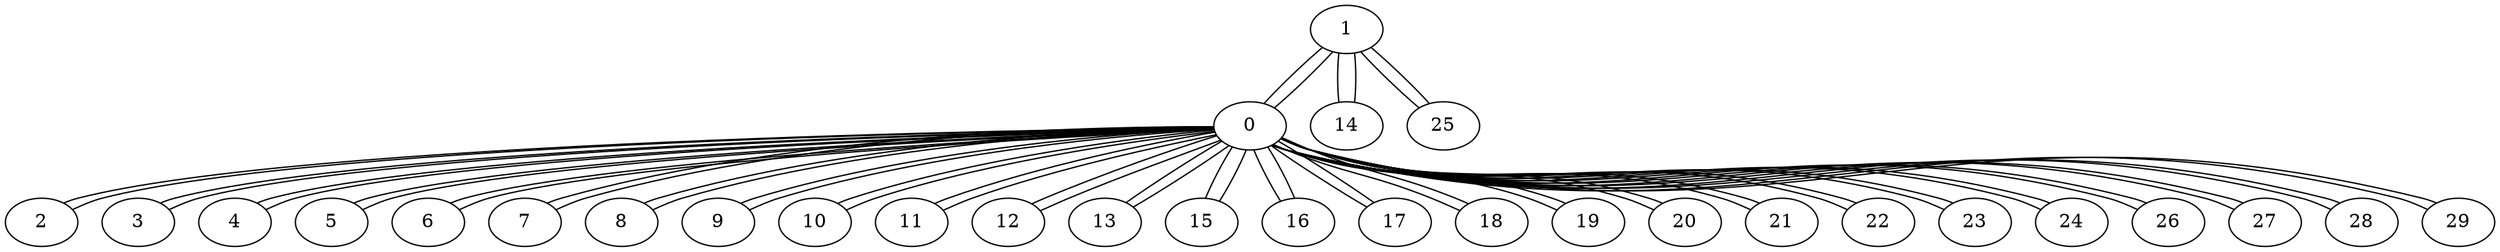 // Gilbert
graph {
	1 [label=1]
	1 -- 0
	1 -- 14
	1 -- 25
	0 [label=0]
	0 -- 1
	0 -- 2
	0 -- 3
	0 -- 4
	0 -- 5
	0 -- 6
	0 -- 7
	0 -- 8
	0 -- 9
	0 -- 10
	0 -- 11
	0 -- 12
	0 -- 13
	0 -- 15
	0 -- 16
	0 -- 17
	0 -- 18
	0 -- 19
	0 -- 20
	0 -- 21
	0 -- 22
	0 -- 23
	0 -- 24
	0 -- 26
	0 -- 27
	0 -- 28
	0 -- 29
	14 [label=14]
	14 -- 1
	25 [label=25]
	25 -- 1
	2 [label=2]
	2 -- 0
	3 [label=3]
	3 -- 0
	4 [label=4]
	4 -- 0
	5 [label=5]
	5 -- 0
	6 [label=6]
	6 -- 0
	7 [label=7]
	7 -- 0
	8 [label=8]
	8 -- 0
	9 [label=9]
	9 -- 0
	10 [label=10]
	10 -- 0
	11 [label=11]
	11 -- 0
	12 [label=12]
	12 -- 0
	13 [label=13]
	13 -- 0
	15 [label=15]
	15 -- 0
	16 [label=16]
	16 -- 0
	17 [label=17]
	17 -- 0
	18 [label=18]
	18 -- 0
	19 [label=19]
	19 -- 0
	20 [label=20]
	20 -- 0
	21 [label=21]
	21 -- 0
	22 [label=22]
	22 -- 0
	23 [label=23]
	23 -- 0
	24 [label=24]
	24 -- 0
	26 [label=26]
	26 -- 0
	27 [label=27]
	27 -- 0
	28 [label=28]
	28 -- 0
	29 [label=29]
	29 -- 0
}
